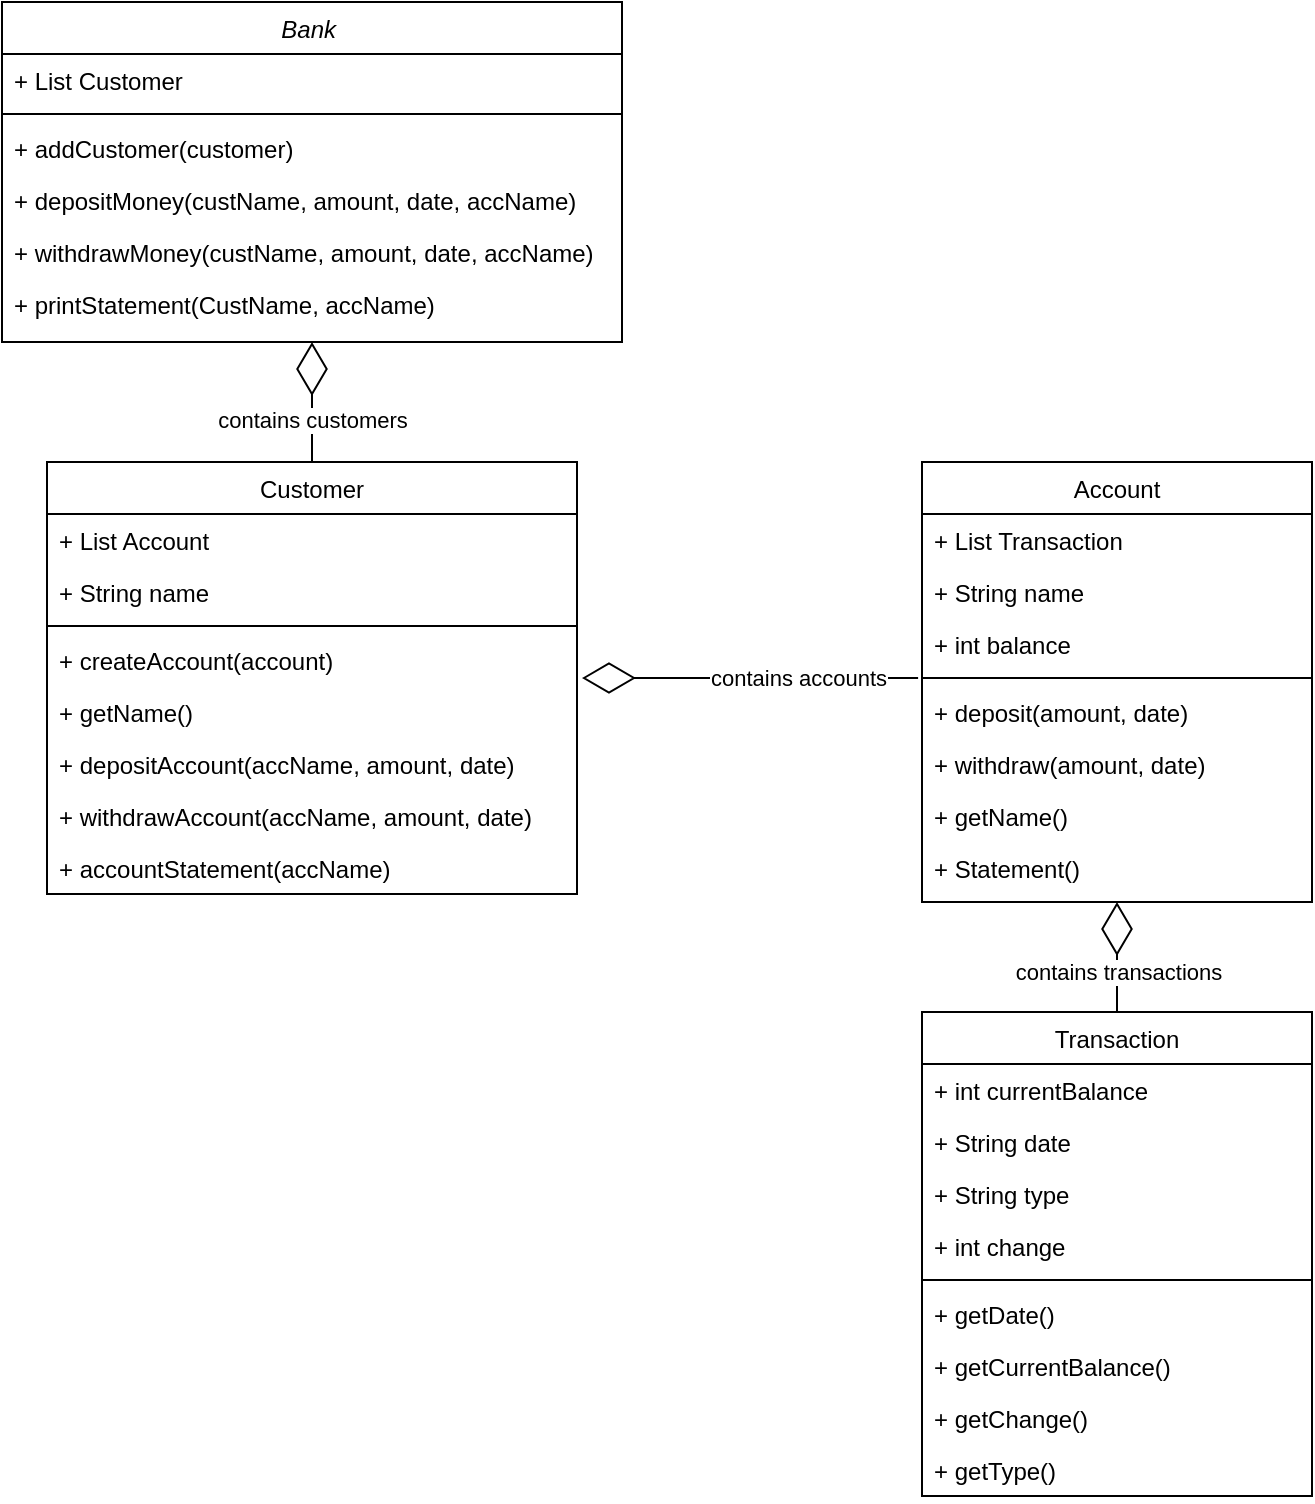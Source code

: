 <mxfile version="22.1.21" type="device">
  <diagram id="C5RBs43oDa-KdzZeNtuy" name="Page-1">
    <mxGraphModel dx="1386" dy="793" grid="1" gridSize="10" guides="1" tooltips="1" connect="1" arrows="1" fold="1" page="1" pageScale="1" pageWidth="827" pageHeight="1169" math="0" shadow="0">
      <root>
        <mxCell id="WIyWlLk6GJQsqaUBKTNV-0" />
        <mxCell id="WIyWlLk6GJQsqaUBKTNV-1" parent="WIyWlLk6GJQsqaUBKTNV-0" />
        <mxCell id="zkfFHV4jXpPFQw0GAbJ--0" value="Bank " style="swimlane;fontStyle=2;align=center;verticalAlign=top;childLayout=stackLayout;horizontal=1;startSize=26;horizontalStack=0;resizeParent=1;resizeLast=0;collapsible=1;marginBottom=0;rounded=0;shadow=0;strokeWidth=1;" parent="WIyWlLk6GJQsqaUBKTNV-1" vertex="1">
          <mxGeometry x="60" y="80" width="310" height="170" as="geometry">
            <mxRectangle x="230" y="140" width="160" height="26" as="alternateBounds" />
          </mxGeometry>
        </mxCell>
        <mxCell id="zkfFHV4jXpPFQw0GAbJ--1" value="+ List Customer " style="text;align=left;verticalAlign=top;spacingLeft=4;spacingRight=4;overflow=hidden;rotatable=0;points=[[0,0.5],[1,0.5]];portConstraint=eastwest;" parent="zkfFHV4jXpPFQw0GAbJ--0" vertex="1">
          <mxGeometry y="26" width="310" height="26" as="geometry" />
        </mxCell>
        <mxCell id="zkfFHV4jXpPFQw0GAbJ--4" value="" style="line;html=1;strokeWidth=1;align=left;verticalAlign=middle;spacingTop=-1;spacingLeft=3;spacingRight=3;rotatable=0;labelPosition=right;points=[];portConstraint=eastwest;" parent="zkfFHV4jXpPFQw0GAbJ--0" vertex="1">
          <mxGeometry y="52" width="310" height="8" as="geometry" />
        </mxCell>
        <mxCell id="zkfFHV4jXpPFQw0GAbJ--5" value="+ addCustomer(customer)" style="text;align=left;verticalAlign=top;spacingLeft=4;spacingRight=4;overflow=hidden;rotatable=0;points=[[0,0.5],[1,0.5]];portConstraint=eastwest;" parent="zkfFHV4jXpPFQw0GAbJ--0" vertex="1">
          <mxGeometry y="60" width="310" height="26" as="geometry" />
        </mxCell>
        <mxCell id="sjE3mlCthBU-Bu_36sWQ-0" value="+ depositMoney(custName, amount, date, accName)" style="text;align=left;verticalAlign=top;spacingLeft=4;spacingRight=4;overflow=hidden;rotatable=0;points=[[0,0.5],[1,0.5]];portConstraint=eastwest;" vertex="1" parent="zkfFHV4jXpPFQw0GAbJ--0">
          <mxGeometry y="86" width="310" height="26" as="geometry" />
        </mxCell>
        <mxCell id="sjE3mlCthBU-Bu_36sWQ-1" value="+ withdrawMoney(custName, amount, date, accName)" style="text;align=left;verticalAlign=top;spacingLeft=4;spacingRight=4;overflow=hidden;rotatable=0;points=[[0,0.5],[1,0.5]];portConstraint=eastwest;" vertex="1" parent="zkfFHV4jXpPFQw0GAbJ--0">
          <mxGeometry y="112" width="310" height="26" as="geometry" />
        </mxCell>
        <mxCell id="sjE3mlCthBU-Bu_36sWQ-2" value="+ printStatement(CustName, accName)" style="text;align=left;verticalAlign=top;spacingLeft=4;spacingRight=4;overflow=hidden;rotatable=0;points=[[0,0.5],[1,0.5]];portConstraint=eastwest;" vertex="1" parent="zkfFHV4jXpPFQw0GAbJ--0">
          <mxGeometry y="138" width="310" height="32" as="geometry" />
        </mxCell>
        <mxCell id="zkfFHV4jXpPFQw0GAbJ--6" value="Customer" style="swimlane;fontStyle=0;align=center;verticalAlign=top;childLayout=stackLayout;horizontal=1;startSize=26;horizontalStack=0;resizeParent=1;resizeLast=0;collapsible=1;marginBottom=0;rounded=0;shadow=0;strokeWidth=1;" parent="WIyWlLk6GJQsqaUBKTNV-1" vertex="1">
          <mxGeometry x="82.5" y="310" width="265" height="216" as="geometry">
            <mxRectangle x="130" y="380" width="160" height="26" as="alternateBounds" />
          </mxGeometry>
        </mxCell>
        <mxCell id="zkfFHV4jXpPFQw0GAbJ--7" value="+ List Account" style="text;align=left;verticalAlign=top;spacingLeft=4;spacingRight=4;overflow=hidden;rotatable=0;points=[[0,0.5],[1,0.5]];portConstraint=eastwest;" parent="zkfFHV4jXpPFQw0GAbJ--6" vertex="1">
          <mxGeometry y="26" width="265" height="26" as="geometry" />
        </mxCell>
        <mxCell id="zkfFHV4jXpPFQw0GAbJ--8" value="+ String name" style="text;align=left;verticalAlign=top;spacingLeft=4;spacingRight=4;overflow=hidden;rotatable=0;points=[[0,0.5],[1,0.5]];portConstraint=eastwest;rounded=0;shadow=0;html=0;" parent="zkfFHV4jXpPFQw0GAbJ--6" vertex="1">
          <mxGeometry y="52" width="265" height="26" as="geometry" />
        </mxCell>
        <mxCell id="zkfFHV4jXpPFQw0GAbJ--9" value="" style="line;html=1;strokeWidth=1;align=left;verticalAlign=middle;spacingTop=-1;spacingLeft=3;spacingRight=3;rotatable=0;labelPosition=right;points=[];portConstraint=eastwest;" parent="zkfFHV4jXpPFQw0GAbJ--6" vertex="1">
          <mxGeometry y="78" width="265" height="8" as="geometry" />
        </mxCell>
        <mxCell id="zkfFHV4jXpPFQw0GAbJ--11" value="+ createAccount(account)" style="text;align=left;verticalAlign=top;spacingLeft=4;spacingRight=4;overflow=hidden;rotatable=0;points=[[0,0.5],[1,0.5]];portConstraint=eastwest;" parent="zkfFHV4jXpPFQw0GAbJ--6" vertex="1">
          <mxGeometry y="86" width="265" height="26" as="geometry" />
        </mxCell>
        <mxCell id="sjE3mlCthBU-Bu_36sWQ-5" value="+ getName()" style="text;align=left;verticalAlign=top;spacingLeft=4;spacingRight=4;overflow=hidden;rotatable=0;points=[[0,0.5],[1,0.5]];portConstraint=eastwest;" vertex="1" parent="zkfFHV4jXpPFQw0GAbJ--6">
          <mxGeometry y="112" width="265" height="26" as="geometry" />
        </mxCell>
        <mxCell id="sjE3mlCthBU-Bu_36sWQ-6" value="+ depositAccount(accName, amount, date)" style="text;align=left;verticalAlign=top;spacingLeft=4;spacingRight=4;overflow=hidden;rotatable=0;points=[[0,0.5],[1,0.5]];portConstraint=eastwest;" vertex="1" parent="zkfFHV4jXpPFQw0GAbJ--6">
          <mxGeometry y="138" width="265" height="26" as="geometry" />
        </mxCell>
        <mxCell id="sjE3mlCthBU-Bu_36sWQ-20" value="+ withdrawAccount(accName, amount, date)" style="text;align=left;verticalAlign=top;spacingLeft=4;spacingRight=4;overflow=hidden;rotatable=0;points=[[0,0.5],[1,0.5]];portConstraint=eastwest;" vertex="1" parent="zkfFHV4jXpPFQw0GAbJ--6">
          <mxGeometry y="164" width="265" height="26" as="geometry" />
        </mxCell>
        <mxCell id="sjE3mlCthBU-Bu_36sWQ-21" value="+ accountStatement(accName)" style="text;align=left;verticalAlign=top;spacingLeft=4;spacingRight=4;overflow=hidden;rotatable=0;points=[[0,0.5],[1,0.5]];portConstraint=eastwest;" vertex="1" parent="zkfFHV4jXpPFQw0GAbJ--6">
          <mxGeometry y="190" width="265" height="26" as="geometry" />
        </mxCell>
        <mxCell id="sjE3mlCthBU-Bu_36sWQ-3" value="" style="endArrow=diamondThin;endFill=0;endSize=24;html=1;rounded=0;entryX=0.5;entryY=1;entryDx=0;entryDy=0;exitX=0.5;exitY=0;exitDx=0;exitDy=0;" edge="1" parent="WIyWlLk6GJQsqaUBKTNV-1" source="zkfFHV4jXpPFQw0GAbJ--6" target="zkfFHV4jXpPFQw0GAbJ--0">
          <mxGeometry width="160" relative="1" as="geometry">
            <mxPoint x="140" y="540" as="sourcePoint" />
            <mxPoint x="300" y="540" as="targetPoint" />
          </mxGeometry>
        </mxCell>
        <mxCell id="sjE3mlCthBU-Bu_36sWQ-4" value="contains customers" style="edgeLabel;html=1;align=center;verticalAlign=middle;resizable=0;points=[];" vertex="1" connectable="0" parent="sjE3mlCthBU-Bu_36sWQ-3">
          <mxGeometry x="-0.28" relative="1" as="geometry">
            <mxPoint as="offset" />
          </mxGeometry>
        </mxCell>
        <mxCell id="sjE3mlCthBU-Bu_36sWQ-7" value="Account" style="swimlane;fontStyle=0;align=center;verticalAlign=top;childLayout=stackLayout;horizontal=1;startSize=26;horizontalStack=0;resizeParent=1;resizeLast=0;collapsible=1;marginBottom=0;rounded=0;shadow=0;strokeWidth=1;" vertex="1" parent="WIyWlLk6GJQsqaUBKTNV-1">
          <mxGeometry x="520" y="310" width="195" height="220" as="geometry">
            <mxRectangle x="130" y="380" width="160" height="26" as="alternateBounds" />
          </mxGeometry>
        </mxCell>
        <mxCell id="sjE3mlCthBU-Bu_36sWQ-8" value="+ List Transaction" style="text;align=left;verticalAlign=top;spacingLeft=4;spacingRight=4;overflow=hidden;rotatable=0;points=[[0,0.5],[1,0.5]];portConstraint=eastwest;" vertex="1" parent="sjE3mlCthBU-Bu_36sWQ-7">
          <mxGeometry y="26" width="195" height="26" as="geometry" />
        </mxCell>
        <mxCell id="sjE3mlCthBU-Bu_36sWQ-9" value="+ String name" style="text;align=left;verticalAlign=top;spacingLeft=4;spacingRight=4;overflow=hidden;rotatable=0;points=[[0,0.5],[1,0.5]];portConstraint=eastwest;rounded=0;shadow=0;html=0;" vertex="1" parent="sjE3mlCthBU-Bu_36sWQ-7">
          <mxGeometry y="52" width="195" height="26" as="geometry" />
        </mxCell>
        <mxCell id="sjE3mlCthBU-Bu_36sWQ-16" value="+ int balance" style="text;align=left;verticalAlign=top;spacingLeft=4;spacingRight=4;overflow=hidden;rotatable=0;points=[[0,0.5],[1,0.5]];portConstraint=eastwest;rounded=0;shadow=0;html=0;" vertex="1" parent="sjE3mlCthBU-Bu_36sWQ-7">
          <mxGeometry y="78" width="195" height="26" as="geometry" />
        </mxCell>
        <mxCell id="sjE3mlCthBU-Bu_36sWQ-10" value="" style="line;html=1;strokeWidth=1;align=left;verticalAlign=middle;spacingTop=-1;spacingLeft=3;spacingRight=3;rotatable=0;labelPosition=right;points=[];portConstraint=eastwest;" vertex="1" parent="sjE3mlCthBU-Bu_36sWQ-7">
          <mxGeometry y="104" width="195" height="8" as="geometry" />
        </mxCell>
        <mxCell id="sjE3mlCthBU-Bu_36sWQ-11" value="+ deposit(amount, date)" style="text;align=left;verticalAlign=top;spacingLeft=4;spacingRight=4;overflow=hidden;rotatable=0;points=[[0,0.5],[1,0.5]];portConstraint=eastwest;" vertex="1" parent="sjE3mlCthBU-Bu_36sWQ-7">
          <mxGeometry y="112" width="195" height="26" as="geometry" />
        </mxCell>
        <mxCell id="sjE3mlCthBU-Bu_36sWQ-12" value="+ withdraw(amount, date)" style="text;align=left;verticalAlign=top;spacingLeft=4;spacingRight=4;overflow=hidden;rotatable=0;points=[[0,0.5],[1,0.5]];portConstraint=eastwest;" vertex="1" parent="sjE3mlCthBU-Bu_36sWQ-7">
          <mxGeometry y="138" width="195" height="26" as="geometry" />
        </mxCell>
        <mxCell id="sjE3mlCthBU-Bu_36sWQ-13" value="+ getName()" style="text;align=left;verticalAlign=top;spacingLeft=4;spacingRight=4;overflow=hidden;rotatable=0;points=[[0,0.5],[1,0.5]];portConstraint=eastwest;" vertex="1" parent="sjE3mlCthBU-Bu_36sWQ-7">
          <mxGeometry y="164" width="195" height="26" as="geometry" />
        </mxCell>
        <mxCell id="sjE3mlCthBU-Bu_36sWQ-17" value="+ Statement()" style="text;align=left;verticalAlign=top;spacingLeft=4;spacingRight=4;overflow=hidden;rotatable=0;points=[[0,0.5],[1,0.5]];portConstraint=eastwest;" vertex="1" parent="sjE3mlCthBU-Bu_36sWQ-7">
          <mxGeometry y="190" width="195" height="26" as="geometry" />
        </mxCell>
        <mxCell id="sjE3mlCthBU-Bu_36sWQ-14" value="" style="endArrow=diamondThin;endFill=0;endSize=24;html=1;rounded=0;exitX=-0.01;exitY=-0.154;exitDx=0;exitDy=0;exitPerimeter=0;" edge="1" parent="WIyWlLk6GJQsqaUBKTNV-1" source="sjE3mlCthBU-Bu_36sWQ-11">
          <mxGeometry width="160" relative="1" as="geometry">
            <mxPoint x="364.5" y="560" as="sourcePoint" />
            <mxPoint x="350" y="418" as="targetPoint" />
          </mxGeometry>
        </mxCell>
        <mxCell id="sjE3mlCthBU-Bu_36sWQ-15" value="contains accounts" style="edgeLabel;html=1;align=center;verticalAlign=middle;resizable=0;points=[];" vertex="1" connectable="0" parent="sjE3mlCthBU-Bu_36sWQ-14">
          <mxGeometry x="-0.28" relative="1" as="geometry">
            <mxPoint as="offset" />
          </mxGeometry>
        </mxCell>
        <mxCell id="sjE3mlCthBU-Bu_36sWQ-22" value="Transaction" style="swimlane;fontStyle=0;align=center;verticalAlign=top;childLayout=stackLayout;horizontal=1;startSize=26;horizontalStack=0;resizeParent=1;resizeLast=0;collapsible=1;marginBottom=0;rounded=0;shadow=0;strokeWidth=1;" vertex="1" parent="WIyWlLk6GJQsqaUBKTNV-1">
          <mxGeometry x="520" y="585" width="195" height="242" as="geometry">
            <mxRectangle x="130" y="380" width="160" height="26" as="alternateBounds" />
          </mxGeometry>
        </mxCell>
        <mxCell id="sjE3mlCthBU-Bu_36sWQ-23" value="+ int currentBalance" style="text;align=left;verticalAlign=top;spacingLeft=4;spacingRight=4;overflow=hidden;rotatable=0;points=[[0,0.5],[1,0.5]];portConstraint=eastwest;" vertex="1" parent="sjE3mlCthBU-Bu_36sWQ-22">
          <mxGeometry y="26" width="195" height="26" as="geometry" />
        </mxCell>
        <mxCell id="sjE3mlCthBU-Bu_36sWQ-24" value="+ String date" style="text;align=left;verticalAlign=top;spacingLeft=4;spacingRight=4;overflow=hidden;rotatable=0;points=[[0,0.5],[1,0.5]];portConstraint=eastwest;rounded=0;shadow=0;html=0;" vertex="1" parent="sjE3mlCthBU-Bu_36sWQ-22">
          <mxGeometry y="52" width="195" height="26" as="geometry" />
        </mxCell>
        <mxCell id="sjE3mlCthBU-Bu_36sWQ-34" value="+ String type" style="text;align=left;verticalAlign=top;spacingLeft=4;spacingRight=4;overflow=hidden;rotatable=0;points=[[0,0.5],[1,0.5]];portConstraint=eastwest;rounded=0;shadow=0;html=0;" vertex="1" parent="sjE3mlCthBU-Bu_36sWQ-22">
          <mxGeometry y="78" width="195" height="26" as="geometry" />
        </mxCell>
        <mxCell id="sjE3mlCthBU-Bu_36sWQ-25" value="+ int change" style="text;align=left;verticalAlign=top;spacingLeft=4;spacingRight=4;overflow=hidden;rotatable=0;points=[[0,0.5],[1,0.5]];portConstraint=eastwest;rounded=0;shadow=0;html=0;" vertex="1" parent="sjE3mlCthBU-Bu_36sWQ-22">
          <mxGeometry y="104" width="195" height="26" as="geometry" />
        </mxCell>
        <mxCell id="sjE3mlCthBU-Bu_36sWQ-26" value="" style="line;html=1;strokeWidth=1;align=left;verticalAlign=middle;spacingTop=-1;spacingLeft=3;spacingRight=3;rotatable=0;labelPosition=right;points=[];portConstraint=eastwest;" vertex="1" parent="sjE3mlCthBU-Bu_36sWQ-22">
          <mxGeometry y="130" width="195" height="8" as="geometry" />
        </mxCell>
        <mxCell id="sjE3mlCthBU-Bu_36sWQ-27" value="+ getDate()" style="text;align=left;verticalAlign=top;spacingLeft=4;spacingRight=4;overflow=hidden;rotatable=0;points=[[0,0.5],[1,0.5]];portConstraint=eastwest;" vertex="1" parent="sjE3mlCthBU-Bu_36sWQ-22">
          <mxGeometry y="138" width="195" height="26" as="geometry" />
        </mxCell>
        <mxCell id="sjE3mlCthBU-Bu_36sWQ-28" value="+ getCurrentBalance()" style="text;align=left;verticalAlign=top;spacingLeft=4;spacingRight=4;overflow=hidden;rotatable=0;points=[[0,0.5],[1,0.5]];portConstraint=eastwest;" vertex="1" parent="sjE3mlCthBU-Bu_36sWQ-22">
          <mxGeometry y="164" width="195" height="26" as="geometry" />
        </mxCell>
        <mxCell id="sjE3mlCthBU-Bu_36sWQ-29" value="+ getChange()" style="text;align=left;verticalAlign=top;spacingLeft=4;spacingRight=4;overflow=hidden;rotatable=0;points=[[0,0.5],[1,0.5]];portConstraint=eastwest;" vertex="1" parent="sjE3mlCthBU-Bu_36sWQ-22">
          <mxGeometry y="190" width="195" height="26" as="geometry" />
        </mxCell>
        <mxCell id="sjE3mlCthBU-Bu_36sWQ-30" value="+ getType()" style="text;align=left;verticalAlign=top;spacingLeft=4;spacingRight=4;overflow=hidden;rotatable=0;points=[[0,0.5],[1,0.5]];portConstraint=eastwest;" vertex="1" parent="sjE3mlCthBU-Bu_36sWQ-22">
          <mxGeometry y="216" width="195" height="26" as="geometry" />
        </mxCell>
        <mxCell id="sjE3mlCthBU-Bu_36sWQ-32" value="" style="endArrow=diamondThin;endFill=0;endSize=24;html=1;rounded=0;entryX=0.5;entryY=1;entryDx=0;entryDy=0;exitX=0.5;exitY=0;exitDx=0;exitDy=0;" edge="1" parent="WIyWlLk6GJQsqaUBKTNV-1" source="sjE3mlCthBU-Bu_36sWQ-22" target="sjE3mlCthBU-Bu_36sWQ-7">
          <mxGeometry width="160" relative="1" as="geometry">
            <mxPoint x="749" y="620" as="sourcePoint" />
            <mxPoint x="749" y="576" as="targetPoint" />
          </mxGeometry>
        </mxCell>
        <mxCell id="sjE3mlCthBU-Bu_36sWQ-33" value="contains transactions" style="edgeLabel;html=1;align=center;verticalAlign=middle;resizable=0;points=[];" vertex="1" connectable="0" parent="sjE3mlCthBU-Bu_36sWQ-32">
          <mxGeometry x="-0.28" relative="1" as="geometry">
            <mxPoint as="offset" />
          </mxGeometry>
        </mxCell>
      </root>
    </mxGraphModel>
  </diagram>
</mxfile>
